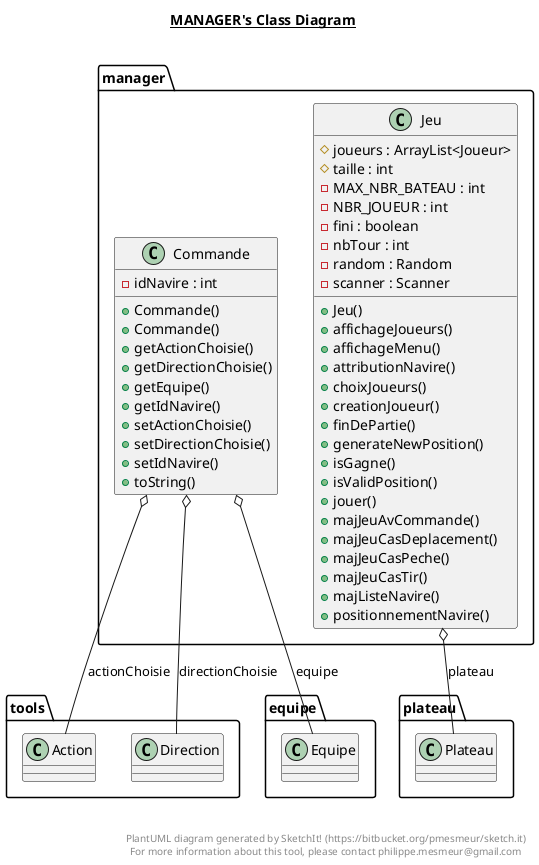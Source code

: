 @startuml

title __MANAGER's Class Diagram__\n

    namespace manager {
      class manager.Commande {
          - idNavire : int
          + Commande()
          + Commande()
          + getActionChoisie()
          + getDirectionChoisie()
          + getEquipe()
          + getIdNavire()
          + setActionChoisie()
          + setDirectionChoisie()
          + setIdNavire()
          + toString()
      }
    }
  

    namespace manager {
      class manager.Jeu {
          # joueurs : ArrayList<Joueur>
          # taille : int
          - MAX_NBR_BATEAU : int
          - NBR_JOUEUR : int
          - fini : boolean
          - nbTour : int
          - random : Random
          - scanner : Scanner
          + Jeu()
          + affichageJoueurs()
          + affichageMenu()
          + attributionNavire()
          + choixJoueurs()
          + creationJoueur()
          + finDePartie()
          + generateNewPosition()
          + isGagne()
          + isValidPosition()
          + jouer()
          + majJeuAvCommande()
          + majJeuCasDeplacement()
          + majJeuCasPeche()
          + majJeuCasTir()
          + majListeNavire()
          + positionnementNavire()
      }
    }
  

  manager.Commande o-- tools.Action : actionChoisie
  manager.Commande o-- tools.Direction : directionChoisie
  manager.Commande o-- equipe.Equipe : equipe
  manager.Jeu o-- plateau.Plateau : plateau


right footer


PlantUML diagram generated by SketchIt! (https://bitbucket.org/pmesmeur/sketch.it)
For more information about this tool, please contact philippe.mesmeur@gmail.com
endfooter

@enduml
